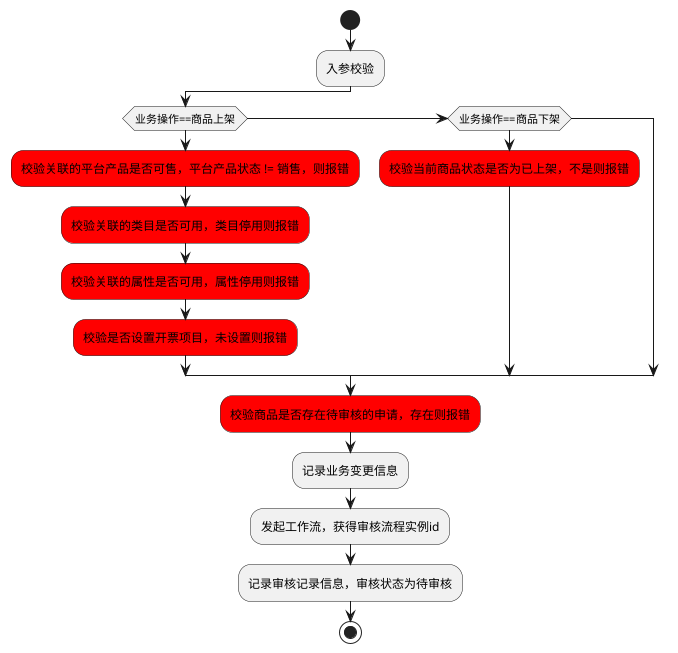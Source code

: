 @startuml
'https://plantuml.com/activity-diagram-beta

start
:入参校验;
if(业务操作==商品上架)
#red:校验关联的平台产品是否可售，平台产品状态 != 销售，则报错;
#red:校验关联的类目是否可用，类目停用则报错;
#red:校验关联的属性是否可用，属性停用则报错;
#red:校验是否设置开票项目，未设置则报错;
else if(业务操作==商品下架)
#red:校验当前商品状态是否为已上架，不是则报错;
endif
#red:校验商品是否存在待审核的申请，存在则报错;
:记录业务变更信息;
:发起工作流，获得审核流程实例id;
:记录审核记录信息，审核状态为待审核;
stop

@enduml
